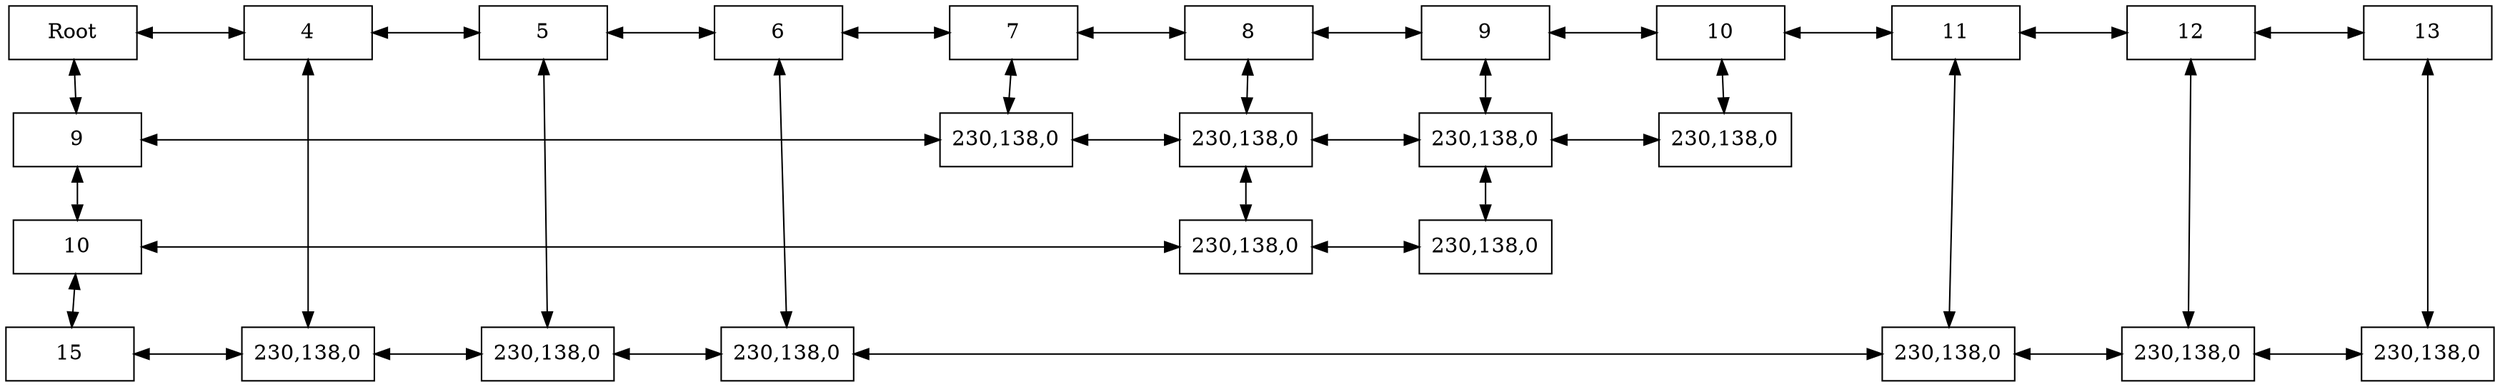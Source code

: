digraph {
node [shape = rectangle, height=0.5, width=1.2];
graph [nodesep = 1];
rankdir=TB;
"-1--1"[label="Root"];
"-1-9"[label="9"];
"-1-10"[label="10"];
"-1-15"[label="15"];
"4--1"[label="4"];
"4-15"[label="230,138,0"];
"5--1"[label="5"];
"5-15"[label="230,138,0"];
"6--1"[label="6"];
"6-15"[label="230,138,0"];
"7--1"[label="7"];
"7-9"[label="230,138,0"];
"8--1"[label="8"];
"8-9"[label="230,138,0"];
"8-10"[label="230,138,0"];
"9--1"[label="9"];
"9-9"[label="230,138,0"];
"9-10"[label="230,138,0"];
"10--1"[label="10"];
"10-9"[label="230,138,0"];
"11--1"[label="11"];
"11-15"[label="230,138,0"];
"12--1"[label="12"];
"12-15"[label="230,138,0"];
"13--1"[label="13"];
"13-15"[label="230,138,0"];
"-1--1"->"4--1"[dir=both];
"-1--1"->"-1-9"[dir=both];
"-1-9"->"7-9"[dir=both];
"-1-9"->"-1-10"[dir=both];
"-1-10"->"8-10"[dir=both];
"-1-10"->"-1-15"[dir=both];
"-1-15"->"4-15"[dir=both];
"4--1"->"5--1"[dir=both];
"4--1"->"4-15"[dir=both];
"4-15"->"5-15"[dir=both];
"5--1"->"6--1"[dir=both];
"5--1"->"5-15"[dir=both];
"5-15"->"6-15"[dir=both];
"6--1"->"7--1"[dir=both];
"6--1"->"6-15"[dir=both];
"6-15"->"11-15"[dir=both];
"7--1"->"8--1"[dir=both];
"7--1"->"7-9"[dir=both];
"7-9"->"8-9"[dir=both];
"8--1"->"9--1"[dir=both];
"8--1"->"8-9"[dir=both];
"8-9"->"9-9"[dir=both];
"8-9"->"8-10"[dir=both];
"8-10"->"9-10"[dir=both];
"9--1"->"10--1"[dir=both];
"9--1"->"9-9"[dir=both];
"9-9"->"10-9"[dir=both];
"9-9"->"9-10"[dir=both];
"10--1"->"11--1"[dir=both];
"10--1"->"10-9"[dir=both];
"11--1"->"12--1"[dir=both];
"11--1"->"11-15"[dir=both];
"11-15"->"12-15"[dir=both];
"12--1"->"13--1"[dir=both];
"12--1"->"12-15"[dir=both];
"12-15"->"13-15"[dir=both];
"13--1"->"13-15"[dir=both];
{ rank=same; "-1--1" "4--1" "5--1" "6--1" "7--1" "8--1" "9--1" "10--1" "11--1" "12--1" "13--1" };
{ rank=same; "-1-9" "7-9" "8-9" "9-9" "10-9" };
{ rank=same; "-1-10" "8-10" "9-10" };
{ rank=same; "-1-15" "4-15" "5-15" "6-15" "11-15" "12-15" "13-15" };
}